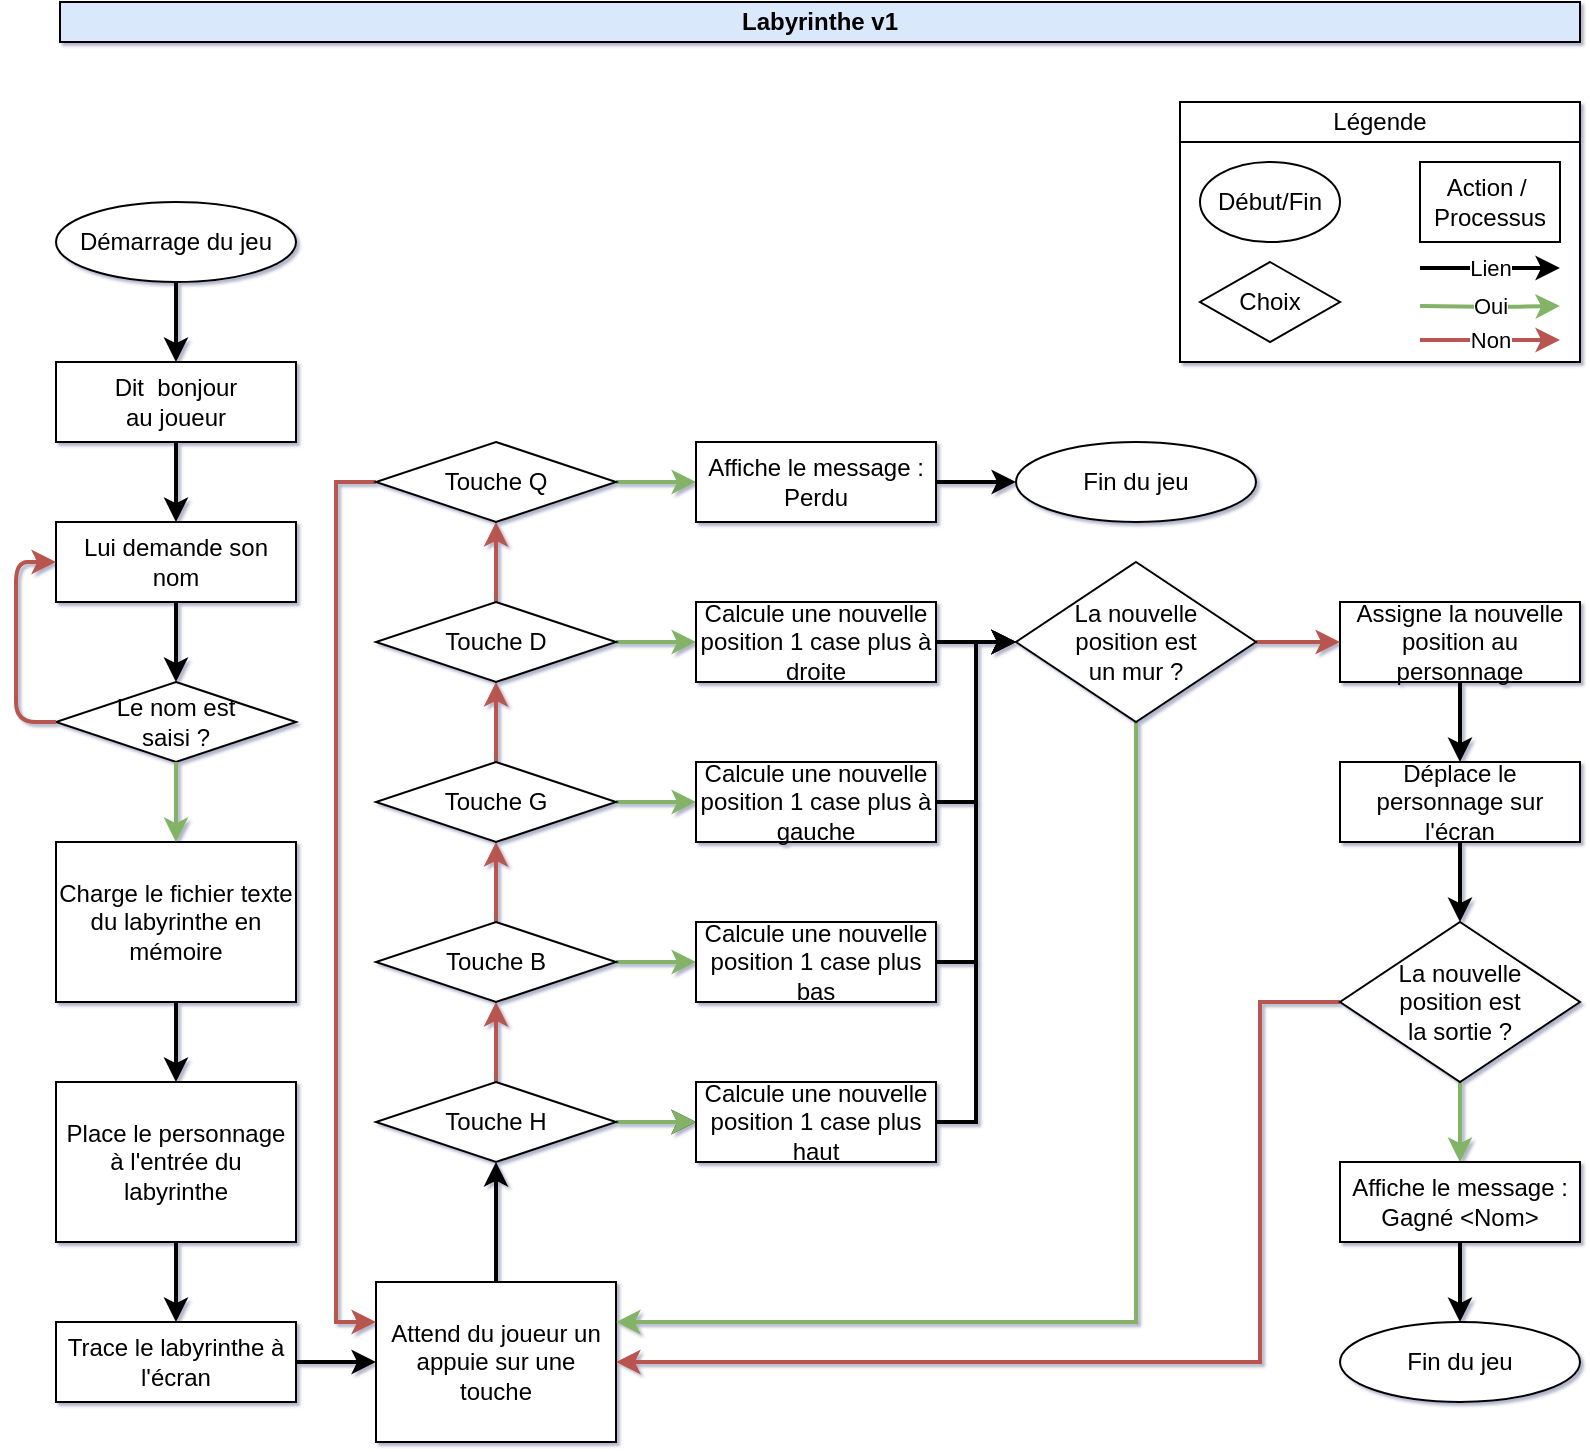 <mxfile version="12.1.7" type="device" pages="1"><diagram id="22BCVVgQXOt4xU70KWVe" name="Page-1"><mxGraphModel dx="1086" dy="806" grid="1" gridSize="10" guides="1" tooltips="1" connect="1" arrows="1" fold="1" page="1" pageScale="1" pageWidth="827" pageHeight="1169" math="0" shadow="1"><root><mxCell id="0"/><mxCell id="1" parent="0"/><mxCell id="TJeggRest-hVpRtpfZT9-1" value="Démarrage du jeu" style="ellipse;whiteSpace=wrap;html=1;" parent="1" vertex="1"><mxGeometry x="38" y="120" width="120" height="40" as="geometry"/></mxCell><mxCell id="TJeggRest-hVpRtpfZT9-2" value="Dit&amp;nbsp; bonjour&lt;br&gt;au joueur" style="rounded=0;whiteSpace=wrap;html=1;" parent="1" vertex="1"><mxGeometry x="38" y="200" width="120" height="40" as="geometry"/></mxCell><mxCell id="TJeggRest-hVpRtpfZT9-3" value="Lui demande son nom" style="rounded=0;whiteSpace=wrap;html=1;" parent="1" vertex="1"><mxGeometry x="38" y="280" width="120" height="40" as="geometry"/></mxCell><mxCell id="TJeggRest-hVpRtpfZT9-4" value="Le nom est &lt;br&gt;saisi ?" style="rhombus;whiteSpace=wrap;html=1;" parent="1" vertex="1"><mxGeometry x="38" y="360" width="120" height="40" as="geometry"/></mxCell><mxCell id="TJeggRest-hVpRtpfZT9-5" value="" style="endArrow=classic;html=1;exitX=0;exitY=0.5;exitDx=0;exitDy=0;entryX=0;entryY=0.5;entryDx=0;entryDy=0;strokeWidth=2;fillColor=#f8cecc;strokeColor=#b85450;" parent="1" source="TJeggRest-hVpRtpfZT9-4" target="TJeggRest-hVpRtpfZT9-3" edge="1"><mxGeometry width="50" height="50" relative="1" as="geometry"><mxPoint x="38" y="470" as="sourcePoint"/><mxPoint x="88" y="420" as="targetPoint"/><Array as="points"><mxPoint x="18" y="380"/><mxPoint x="18" y="300"/></Array></mxGeometry></mxCell><mxCell id="TJeggRest-hVpRtpfZT9-6" value="" style="endArrow=classic;html=1;strokeWidth=2;exitX=0.5;exitY=1;exitDx=0;exitDy=0;entryX=0.5;entryY=0;entryDx=0;entryDy=0;" parent="1" source="TJeggRest-hVpRtpfZT9-1" target="TJeggRest-hVpRtpfZT9-2" edge="1"><mxGeometry width="50" height="50" relative="1" as="geometry"><mxPoint x="238" y="230" as="sourcePoint"/><mxPoint x="288" y="180" as="targetPoint"/></mxGeometry></mxCell><mxCell id="TJeggRest-hVpRtpfZT9-7" value="" style="endArrow=classic;html=1;strokeWidth=2;exitX=0.5;exitY=1;exitDx=0;exitDy=0;entryX=0.5;entryY=0;entryDx=0;entryDy=0;" parent="1" source="TJeggRest-hVpRtpfZT9-3" target="TJeggRest-hVpRtpfZT9-4" edge="1"><mxGeometry width="50" height="50" relative="1" as="geometry"><mxPoint x="108" y="170" as="sourcePoint"/><mxPoint x="108" y="210" as="targetPoint"/></mxGeometry></mxCell><mxCell id="TJeggRest-hVpRtpfZT9-8" value="" style="endArrow=classic;html=1;strokeWidth=2;exitX=0.5;exitY=1;exitDx=0;exitDy=0;entryX=0.5;entryY=0;entryDx=0;entryDy=0;" parent="1" source="TJeggRest-hVpRtpfZT9-2" target="TJeggRest-hVpRtpfZT9-3" edge="1"><mxGeometry width="50" height="50" relative="1" as="geometry"><mxPoint x="118" y="180" as="sourcePoint"/><mxPoint x="118" y="220" as="targetPoint"/></mxGeometry></mxCell><mxCell id="TJeggRest-hVpRtpfZT9-9" value="Charge le fichier texte du labyrinthe en mémoire" style="rounded=0;whiteSpace=wrap;html=1;" parent="1" vertex="1"><mxGeometry x="38" y="440" width="120" height="80" as="geometry"/></mxCell><mxCell id="TJeggRest-hVpRtpfZT9-10" value="Place le personnage à l'entrée du labyrinthe" style="rounded=0;whiteSpace=wrap;html=1;" parent="1" vertex="1"><mxGeometry x="38" y="560" width="120" height="80" as="geometry"/></mxCell><mxCell id="TJeggRest-hVpRtpfZT9-31" style="edgeStyle=orthogonalEdgeStyle;rounded=0;orthogonalLoop=1;jettySize=auto;html=1;entryX=0;entryY=0.5;entryDx=0;entryDy=0;strokeWidth=2;" parent="1" source="TJeggRest-hVpRtpfZT9-11" target="TJeggRest-hVpRtpfZT9-15" edge="1"><mxGeometry relative="1" as="geometry"/></mxCell><mxCell id="TJeggRest-hVpRtpfZT9-11" value="Trace le labyrinthe à l'écran" style="rounded=0;whiteSpace=wrap;html=1;" parent="1" vertex="1"><mxGeometry x="38" y="680" width="120" height="40" as="geometry"/></mxCell><mxCell id="TJeggRest-hVpRtpfZT9-12" value="" style="endArrow=classic;html=1;strokeWidth=2;exitX=0.5;exitY=1;exitDx=0;exitDy=0;entryX=0.5;entryY=0;entryDx=0;entryDy=0;" parent="1" source="TJeggRest-hVpRtpfZT9-10" target="TJeggRest-hVpRtpfZT9-11" edge="1"><mxGeometry width="50" height="50" relative="1" as="geometry"><mxPoint x="108" y="330" as="sourcePoint"/><mxPoint x="108" y="370" as="targetPoint"/></mxGeometry></mxCell><mxCell id="TJeggRest-hVpRtpfZT9-13" value="" style="endArrow=classic;html=1;strokeWidth=2;exitX=0.5;exitY=1;exitDx=0;exitDy=0;entryX=0.5;entryY=0;entryDx=0;entryDy=0;" parent="1" source="TJeggRest-hVpRtpfZT9-9" target="TJeggRest-hVpRtpfZT9-10" edge="1"><mxGeometry width="50" height="50" relative="1" as="geometry"><mxPoint x="118" y="340" as="sourcePoint"/><mxPoint x="118" y="380" as="targetPoint"/></mxGeometry></mxCell><mxCell id="TJeggRest-hVpRtpfZT9-14" value="" style="endArrow=classic;html=1;strokeWidth=2;exitX=0.5;exitY=1;exitDx=0;exitDy=0;entryX=0.5;entryY=0;entryDx=0;entryDy=0;fillColor=#d5e8d4;strokeColor=#82b366;" parent="1" source="TJeggRest-hVpRtpfZT9-4" target="TJeggRest-hVpRtpfZT9-9" edge="1"><mxGeometry width="50" height="50" relative="1" as="geometry"><mxPoint x="128" y="350" as="sourcePoint"/><mxPoint x="128" y="390" as="targetPoint"/></mxGeometry></mxCell><mxCell id="TJeggRest-hVpRtpfZT9-32" style="edgeStyle=orthogonalEdgeStyle;rounded=0;orthogonalLoop=1;jettySize=auto;html=1;exitX=0.5;exitY=0;exitDx=0;exitDy=0;entryX=0.5;entryY=1;entryDx=0;entryDy=0;strokeWidth=2;" parent="1" source="TJeggRest-hVpRtpfZT9-15" target="TJeggRest-hVpRtpfZT9-16" edge="1"><mxGeometry relative="1" as="geometry"/></mxCell><mxCell id="TJeggRest-hVpRtpfZT9-15" value="Attend du joueur un appuie sur une touche" style="rounded=0;whiteSpace=wrap;html=1;" parent="1" vertex="1"><mxGeometry x="198" y="660" width="120" height="80" as="geometry"/></mxCell><mxCell id="TJeggRest-hVpRtpfZT9-33" style="edgeStyle=orthogonalEdgeStyle;rounded=0;orthogonalLoop=1;jettySize=auto;html=1;entryX=0.5;entryY=1;entryDx=0;entryDy=0;strokeWidth=2;fillColor=#f8cecc;strokeColor=#b85450;" parent="1" source="TJeggRest-hVpRtpfZT9-16" target="TJeggRest-hVpRtpfZT9-18" edge="1"><mxGeometry relative="1" as="geometry"/></mxCell><mxCell id="TJeggRest-hVpRtpfZT9-47" style="edgeStyle=orthogonalEdgeStyle;rounded=0;orthogonalLoop=1;jettySize=auto;html=1;entryX=0;entryY=0.5;entryDx=0;entryDy=0;strokeWidth=2;" parent="1" source="TJeggRest-hVpRtpfZT9-16" target="TJeggRest-hVpRtpfZT9-17" edge="1"><mxGeometry relative="1" as="geometry"/></mxCell><mxCell id="TJeggRest-hVpRtpfZT9-57" value="" style="edgeStyle=orthogonalEdgeStyle;rounded=0;orthogonalLoop=1;jettySize=auto;html=1;strokeWidth=2;fillColor=#d5e8d4;strokeColor=#82b366;" parent="1" source="TJeggRest-hVpRtpfZT9-16" target="TJeggRest-hVpRtpfZT9-17" edge="1"><mxGeometry relative="1" as="geometry"/></mxCell><mxCell id="TJeggRest-hVpRtpfZT9-16" value="Touche H" style="rhombus;whiteSpace=wrap;html=1;" parent="1" vertex="1"><mxGeometry x="198" y="560" width="120" height="40" as="geometry"/></mxCell><mxCell id="TJeggRest-hVpRtpfZT9-46" style="edgeStyle=orthogonalEdgeStyle;rounded=0;orthogonalLoop=1;jettySize=auto;html=1;strokeWidth=2;" parent="1" source="TJeggRest-hVpRtpfZT9-17" edge="1"><mxGeometry relative="1" as="geometry"><mxPoint x="518" y="340" as="targetPoint"/><Array as="points"><mxPoint x="498" y="580"/><mxPoint x="498" y="340"/></Array></mxGeometry></mxCell><mxCell id="TJeggRest-hVpRtpfZT9-17" value="Calcule une nouvelle position 1 case plus haut" style="rounded=0;whiteSpace=wrap;html=1;" parent="1" vertex="1"><mxGeometry x="358" y="560" width="120" height="40" as="geometry"/></mxCell><mxCell id="TJeggRest-hVpRtpfZT9-34" style="edgeStyle=orthogonalEdgeStyle;rounded=0;orthogonalLoop=1;jettySize=auto;html=1;entryX=0.5;entryY=1;entryDx=0;entryDy=0;strokeWidth=2;fillColor=#f8cecc;strokeColor=#b85450;" parent="1" source="TJeggRest-hVpRtpfZT9-18" target="TJeggRest-hVpRtpfZT9-20" edge="1"><mxGeometry relative="1" as="geometry"/></mxCell><mxCell id="TJeggRest-hVpRtpfZT9-48" style="edgeStyle=orthogonalEdgeStyle;rounded=0;orthogonalLoop=1;jettySize=auto;html=1;entryX=0;entryY=0.5;entryDx=0;entryDy=0;strokeWidth=2;fillColor=#d5e8d4;strokeColor=#82b366;" parent="1" source="TJeggRest-hVpRtpfZT9-18" target="TJeggRest-hVpRtpfZT9-19" edge="1"><mxGeometry relative="1" as="geometry"/></mxCell><mxCell id="TJeggRest-hVpRtpfZT9-18" value="Touche B" style="rhombus;whiteSpace=wrap;html=1;" parent="1" vertex="1"><mxGeometry x="198" y="480" width="120" height="40" as="geometry"/></mxCell><mxCell id="TJeggRest-hVpRtpfZT9-45" style="edgeStyle=orthogonalEdgeStyle;rounded=0;orthogonalLoop=1;jettySize=auto;html=1;entryX=0;entryY=0.5;entryDx=0;entryDy=0;strokeWidth=2;" parent="1" source="TJeggRest-hVpRtpfZT9-19" target="TJeggRest-hVpRtpfZT9-28" edge="1"><mxGeometry relative="1" as="geometry"/></mxCell><mxCell id="TJeggRest-hVpRtpfZT9-19" value="Calcule une nouvelle position 1 case plus bas" style="rounded=0;whiteSpace=wrap;html=1;" parent="1" vertex="1"><mxGeometry x="358" y="480" width="120" height="40" as="geometry"/></mxCell><mxCell id="TJeggRest-hVpRtpfZT9-35" style="edgeStyle=orthogonalEdgeStyle;rounded=0;orthogonalLoop=1;jettySize=auto;html=1;entryX=0.5;entryY=1;entryDx=0;entryDy=0;strokeWidth=2;fillColor=#f8cecc;strokeColor=#b85450;" parent="1" source="TJeggRest-hVpRtpfZT9-20" target="TJeggRest-hVpRtpfZT9-22" edge="1"><mxGeometry relative="1" as="geometry"/></mxCell><mxCell id="TJeggRest-hVpRtpfZT9-41" style="edgeStyle=orthogonalEdgeStyle;rounded=0;orthogonalLoop=1;jettySize=auto;html=1;entryX=0;entryY=0.5;entryDx=0;entryDy=0;strokeWidth=2;fillColor=#d5e8d4;strokeColor=#82b366;" parent="1" source="TJeggRest-hVpRtpfZT9-20" target="TJeggRest-hVpRtpfZT9-21" edge="1"><mxGeometry relative="1" as="geometry"/></mxCell><mxCell id="TJeggRest-hVpRtpfZT9-20" value="Touche G" style="rhombus;whiteSpace=wrap;html=1;" parent="1" vertex="1"><mxGeometry x="198" y="400" width="120" height="40" as="geometry"/></mxCell><mxCell id="TJeggRest-hVpRtpfZT9-44" style="edgeStyle=orthogonalEdgeStyle;rounded=0;orthogonalLoop=1;jettySize=auto;html=1;entryX=0;entryY=0.5;entryDx=0;entryDy=0;strokeWidth=2;" parent="1" source="TJeggRest-hVpRtpfZT9-21" target="TJeggRest-hVpRtpfZT9-28" edge="1"><mxGeometry relative="1" as="geometry"/></mxCell><mxCell id="TJeggRest-hVpRtpfZT9-21" value="Calcule une nouvelle position 1 case plus à gauche" style="rounded=0;whiteSpace=wrap;html=1;" parent="1" vertex="1"><mxGeometry x="358" y="400" width="120" height="40" as="geometry"/></mxCell><mxCell id="TJeggRest-hVpRtpfZT9-36" style="edgeStyle=orthogonalEdgeStyle;rounded=0;orthogonalLoop=1;jettySize=auto;html=1;entryX=0.5;entryY=1;entryDx=0;entryDy=0;strokeWidth=2;fillColor=#f8cecc;strokeColor=#b85450;" parent="1" source="TJeggRest-hVpRtpfZT9-22" target="TJeggRest-hVpRtpfZT9-24" edge="1"><mxGeometry relative="1" as="geometry"/></mxCell><mxCell id="TJeggRest-hVpRtpfZT9-40" style="edgeStyle=orthogonalEdgeStyle;rounded=0;orthogonalLoop=1;jettySize=auto;html=1;entryX=0;entryY=0.5;entryDx=0;entryDy=0;strokeWidth=2;fillColor=#d5e8d4;strokeColor=#82b366;" parent="1" source="TJeggRest-hVpRtpfZT9-22" target="TJeggRest-hVpRtpfZT9-23" edge="1"><mxGeometry relative="1" as="geometry"/></mxCell><mxCell id="TJeggRest-hVpRtpfZT9-22" value="Touche D" style="rhombus;whiteSpace=wrap;html=1;" parent="1" vertex="1"><mxGeometry x="198" y="320" width="120" height="40" as="geometry"/></mxCell><mxCell id="TJeggRest-hVpRtpfZT9-43" style="edgeStyle=orthogonalEdgeStyle;rounded=0;orthogonalLoop=1;jettySize=auto;html=1;entryX=0;entryY=0.5;entryDx=0;entryDy=0;strokeWidth=2;" parent="1" source="TJeggRest-hVpRtpfZT9-23" target="TJeggRest-hVpRtpfZT9-28" edge="1"><mxGeometry relative="1" as="geometry"/></mxCell><mxCell id="TJeggRest-hVpRtpfZT9-23" value="Calcule une nouvelle position 1 case plus à droite" style="rounded=0;whiteSpace=wrap;html=1;" parent="1" vertex="1"><mxGeometry x="358" y="320" width="120" height="40" as="geometry"/></mxCell><mxCell id="TJeggRest-hVpRtpfZT9-38" style="edgeStyle=orthogonalEdgeStyle;rounded=0;orthogonalLoop=1;jettySize=auto;html=1;entryX=0;entryY=0.5;entryDx=0;entryDy=0;strokeWidth=2;fillColor=#d5e8d4;strokeColor=#82b366;" parent="1" source="TJeggRest-hVpRtpfZT9-24" target="TJeggRest-hVpRtpfZT9-25" edge="1"><mxGeometry relative="1" as="geometry"/></mxCell><mxCell id="LfWVXO1csXF2wIlqGso2-2" style="edgeStyle=orthogonalEdgeStyle;rounded=0;orthogonalLoop=1;jettySize=auto;html=1;entryX=0;entryY=0.25;entryDx=0;entryDy=0;strokeWidth=2;fillColor=#f8cecc;strokeColor=#b85450;" edge="1" parent="1" source="TJeggRest-hVpRtpfZT9-24" target="TJeggRest-hVpRtpfZT9-15"><mxGeometry relative="1" as="geometry"><Array as="points"><mxPoint x="178" y="260"/><mxPoint x="178" y="680"/></Array></mxGeometry></mxCell><mxCell id="TJeggRest-hVpRtpfZT9-24" value="Touche Q" style="rhombus;whiteSpace=wrap;html=1;" parent="1" vertex="1"><mxGeometry x="198" y="240" width="120" height="40" as="geometry"/></mxCell><mxCell id="TJeggRest-hVpRtpfZT9-39" style="edgeStyle=orthogonalEdgeStyle;rounded=0;orthogonalLoop=1;jettySize=auto;html=1;entryX=0;entryY=0.5;entryDx=0;entryDy=0;strokeWidth=2;" parent="1" source="TJeggRest-hVpRtpfZT9-25" target="TJeggRest-hVpRtpfZT9-26" edge="1"><mxGeometry relative="1" as="geometry"/></mxCell><mxCell id="TJeggRest-hVpRtpfZT9-25" value="Affiche le message :&lt;br&gt;Perdu" style="rounded=0;whiteSpace=wrap;html=1;" parent="1" vertex="1"><mxGeometry x="358" y="240" width="120" height="40" as="geometry"/></mxCell><mxCell id="TJeggRest-hVpRtpfZT9-26" value="Fin du jeu" style="ellipse;whiteSpace=wrap;html=1;" parent="1" vertex="1"><mxGeometry x="518" y="240" width="120" height="40" as="geometry"/></mxCell><mxCell id="TJeggRest-hVpRtpfZT9-51" style="edgeStyle=orthogonalEdgeStyle;rounded=0;orthogonalLoop=1;jettySize=auto;html=1;entryX=0.5;entryY=0;entryDx=0;entryDy=0;strokeWidth=2;exitX=0.5;exitY=1;exitDx=0;exitDy=0;" parent="1" source="TJeggRest-hVpRtpfZT9-59" target="TJeggRest-hVpRtpfZT9-30" edge="1"><mxGeometry relative="1" as="geometry"/></mxCell><mxCell id="TJeggRest-hVpRtpfZT9-60" style="edgeStyle=orthogonalEdgeStyle;rounded=0;orthogonalLoop=1;jettySize=auto;html=1;entryX=0.5;entryY=0;entryDx=0;entryDy=0;strokeWidth=2;exitX=0.5;exitY=1;exitDx=0;exitDy=0;" parent="1" source="TJeggRest-hVpRtpfZT9-27" target="TJeggRest-hVpRtpfZT9-59" edge="1"><mxGeometry relative="1" as="geometry"/></mxCell><mxCell id="TJeggRest-hVpRtpfZT9-27" value="Assigne la nouvelle position au personnage" style="rounded=0;whiteSpace=wrap;html=1;" parent="1" vertex="1"><mxGeometry x="680" y="320" width="120" height="40" as="geometry"/></mxCell><mxCell id="TJeggRest-hVpRtpfZT9-50" style="edgeStyle=orthogonalEdgeStyle;rounded=0;orthogonalLoop=1;jettySize=auto;html=1;entryX=0;entryY=0.5;entryDx=0;entryDy=0;strokeWidth=2;fillColor=#f8cecc;strokeColor=#b85450;" parent="1" source="TJeggRest-hVpRtpfZT9-28" target="TJeggRest-hVpRtpfZT9-27" edge="1"><mxGeometry relative="1" as="geometry"/></mxCell><mxCell id="TJeggRest-hVpRtpfZT9-52" style="edgeStyle=orthogonalEdgeStyle;rounded=0;orthogonalLoop=1;jettySize=auto;html=1;entryX=1;entryY=0.25;entryDx=0;entryDy=0;strokeWidth=2;fillColor=#d5e8d4;strokeColor=#82b366;exitX=0.5;exitY=1;exitDx=0;exitDy=0;" parent="1" source="TJeggRest-hVpRtpfZT9-28" target="TJeggRest-hVpRtpfZT9-15" edge="1"><mxGeometry relative="1" as="geometry"/></mxCell><mxCell id="TJeggRest-hVpRtpfZT9-28" value="La nouvelle&lt;br&gt;position est&lt;br&gt;un mur ?" style="rhombus;whiteSpace=wrap;html=1;" parent="1" vertex="1"><mxGeometry x="518" y="300" width="120" height="80" as="geometry"/></mxCell><mxCell id="TJeggRest-hVpRtpfZT9-54" style="edgeStyle=orthogonalEdgeStyle;rounded=0;orthogonalLoop=1;jettySize=auto;html=1;entryX=0.5;entryY=0;entryDx=0;entryDy=0;strokeWidth=2;fillColor=#d5e8d4;strokeColor=#82b366;" parent="1" source="TJeggRest-hVpRtpfZT9-30" target="TJeggRest-hVpRtpfZT9-55" edge="1"><mxGeometry relative="1" as="geometry"/></mxCell><mxCell id="LfWVXO1csXF2wIlqGso2-1" style="edgeStyle=orthogonalEdgeStyle;rounded=0;orthogonalLoop=1;jettySize=auto;html=1;entryX=1;entryY=0.5;entryDx=0;entryDy=0;strokeWidth=2;fillColor=#f8cecc;strokeColor=#b85450;" edge="1" parent="1" source="TJeggRest-hVpRtpfZT9-30" target="TJeggRest-hVpRtpfZT9-15"><mxGeometry relative="1" as="geometry"><Array as="points"><mxPoint x="640" y="520"/><mxPoint x="640" y="700"/></Array></mxGeometry></mxCell><mxCell id="TJeggRest-hVpRtpfZT9-30" value="La nouvelle&lt;br&gt;position est&lt;br&gt;la sortie ?" style="rhombus;whiteSpace=wrap;html=1;" parent="1" vertex="1"><mxGeometry x="680" y="480" width="120" height="80" as="geometry"/></mxCell><mxCell id="TJeggRest-hVpRtpfZT9-37" value="Fin du jeu" style="ellipse;whiteSpace=wrap;html=1;" parent="1" vertex="1"><mxGeometry x="680" y="680" width="120" height="40" as="geometry"/></mxCell><mxCell id="TJeggRest-hVpRtpfZT9-49" style="edgeStyle=orthogonalEdgeStyle;rounded=0;orthogonalLoop=1;jettySize=auto;html=1;exitX=0.5;exitY=1;exitDx=0;exitDy=0;strokeWidth=2;" parent="1" source="TJeggRest-hVpRtpfZT9-37" target="TJeggRest-hVpRtpfZT9-37" edge="1"><mxGeometry relative="1" as="geometry"/></mxCell><mxCell id="TJeggRest-hVpRtpfZT9-56" style="edgeStyle=orthogonalEdgeStyle;rounded=0;orthogonalLoop=1;jettySize=auto;html=1;entryX=0.5;entryY=0;entryDx=0;entryDy=0;strokeWidth=2;" parent="1" source="TJeggRest-hVpRtpfZT9-55" target="TJeggRest-hVpRtpfZT9-37" edge="1"><mxGeometry relative="1" as="geometry"/></mxCell><mxCell id="TJeggRest-hVpRtpfZT9-55" value="Affiche le message :&lt;br&gt;Gagné &amp;lt;Nom&amp;gt;" style="rounded=0;whiteSpace=wrap;html=1;" parent="1" vertex="1"><mxGeometry x="680" y="600" width="120" height="40" as="geometry"/></mxCell><mxCell id="TJeggRest-hVpRtpfZT9-59" value="Déplace le personnage sur l'écran" style="rounded=0;whiteSpace=wrap;html=1;" parent="1" vertex="1"><mxGeometry x="680" y="400" width="120" height="40" as="geometry"/></mxCell><mxCell id="TJeggRest-hVpRtpfZT9-61" value="Labyrinthe v1" style="text;html=1;strokeColor=#000000;fillColor=#dae8fc;align=center;verticalAlign=middle;whiteSpace=wrap;rounded=0;fontStyle=1" parent="1" vertex="1"><mxGeometry x="40" y="20" width="760" height="20" as="geometry"/></mxCell><mxCell id="TJeggRest-hVpRtpfZT9-62" value="" style="rounded=0;whiteSpace=wrap;html=1;strokeColor=#000000;" parent="1" vertex="1"><mxGeometry x="600" y="70" width="200" height="130" as="geometry"/></mxCell><mxCell id="TJeggRest-hVpRtpfZT9-63" value="Début/Fin" style="ellipse;whiteSpace=wrap;html=1;" parent="1" vertex="1"><mxGeometry x="610" y="100" width="70" height="40" as="geometry"/></mxCell><mxCell id="TJeggRest-hVpRtpfZT9-65" value="Action /&amp;nbsp;&lt;br&gt;Processus" style="rounded=0;whiteSpace=wrap;html=1;" parent="1" vertex="1"><mxGeometry x="720" y="100" width="70" height="40" as="geometry"/></mxCell><mxCell id="TJeggRest-hVpRtpfZT9-66" value="Choix" style="rhombus;whiteSpace=wrap;html=1;strokeColor=#000000;" parent="1" vertex="1"><mxGeometry x="610" y="150" width="70" height="40" as="geometry"/></mxCell><mxCell id="TJeggRest-hVpRtpfZT9-68" value="Lien" style="endArrow=classic;html=1;strokeWidth=2;" parent="1" edge="1"><mxGeometry width="50" height="50" relative="1" as="geometry"><mxPoint x="720" y="153" as="sourcePoint"/><mxPoint x="790" y="153" as="targetPoint"/></mxGeometry></mxCell><mxCell id="TJeggRest-hVpRtpfZT9-71" value="Légende" style="rounded=0;whiteSpace=wrap;html=1;strokeColor=#000000;" parent="1" vertex="1"><mxGeometry x="600" y="70" width="200" height="20" as="geometry"/></mxCell><mxCell id="TJeggRest-hVpRtpfZT9-74" value="Oui" style="endArrow=classic;html=1;strokeWidth=2;fillColor=#d5e8d4;strokeColor=#82b366;" parent="1" edge="1"><mxGeometry width="50" height="50" relative="1" as="geometry"><mxPoint x="720" y="172" as="sourcePoint"/><mxPoint x="790" y="172" as="targetPoint"/><Array as="points"><mxPoint x="760" y="172.5"/></Array></mxGeometry></mxCell><mxCell id="TJeggRest-hVpRtpfZT9-75" value="Non" style="endArrow=classic;html=1;strokeWidth=2;fillColor=#f8cecc;strokeColor=#b85450;" parent="1" edge="1"><mxGeometry width="50" height="50" relative="1" as="geometry"><mxPoint x="720" y="189" as="sourcePoint"/><mxPoint x="790" y="189" as="targetPoint"/></mxGeometry></mxCell></root></mxGraphModel></diagram></mxfile>